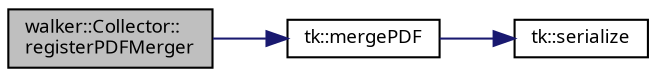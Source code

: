 digraph "walker::Collector::registerPDFMerger"
{
 // INTERACTIVE_SVG=YES
  bgcolor="transparent";
  edge [fontname="sans-serif",fontsize="9",labelfontname="sans-serif",labelfontsize="9"];
  node [fontname="sans-serif",fontsize="9",shape=record];
  rankdir="LR";
  Node1 [label="walker::Collector::\lregisterPDFMerger",height=0.2,width=0.4,color="black", fillcolor="grey75", style="filled", fontcolor="black"];
  Node1 -> Node2 [color="midnightblue",fontsize="9",style="solid",fontname="sans-serif"];
  Node2 [label="tk::mergePDF",height=0.2,width=0.4,color="black",URL="$namespacetk.html#ab8753a2df233c9b1327d5682940ddcbf",tooltip="Charm++ custom reducer for merging PDFs during reduction across PEs. "];
  Node2 -> Node3 [color="midnightblue",fontsize="9",style="solid",fontname="sans-serif"];
  Node3 [label="tk::serialize",height=0.2,width=0.4,color="black",URL="$namespacetk.html#a95434266ed0be6503251e90e0fe60823",tooltip="Serialize vectors of PDFs to raw memory stream. "];
}
